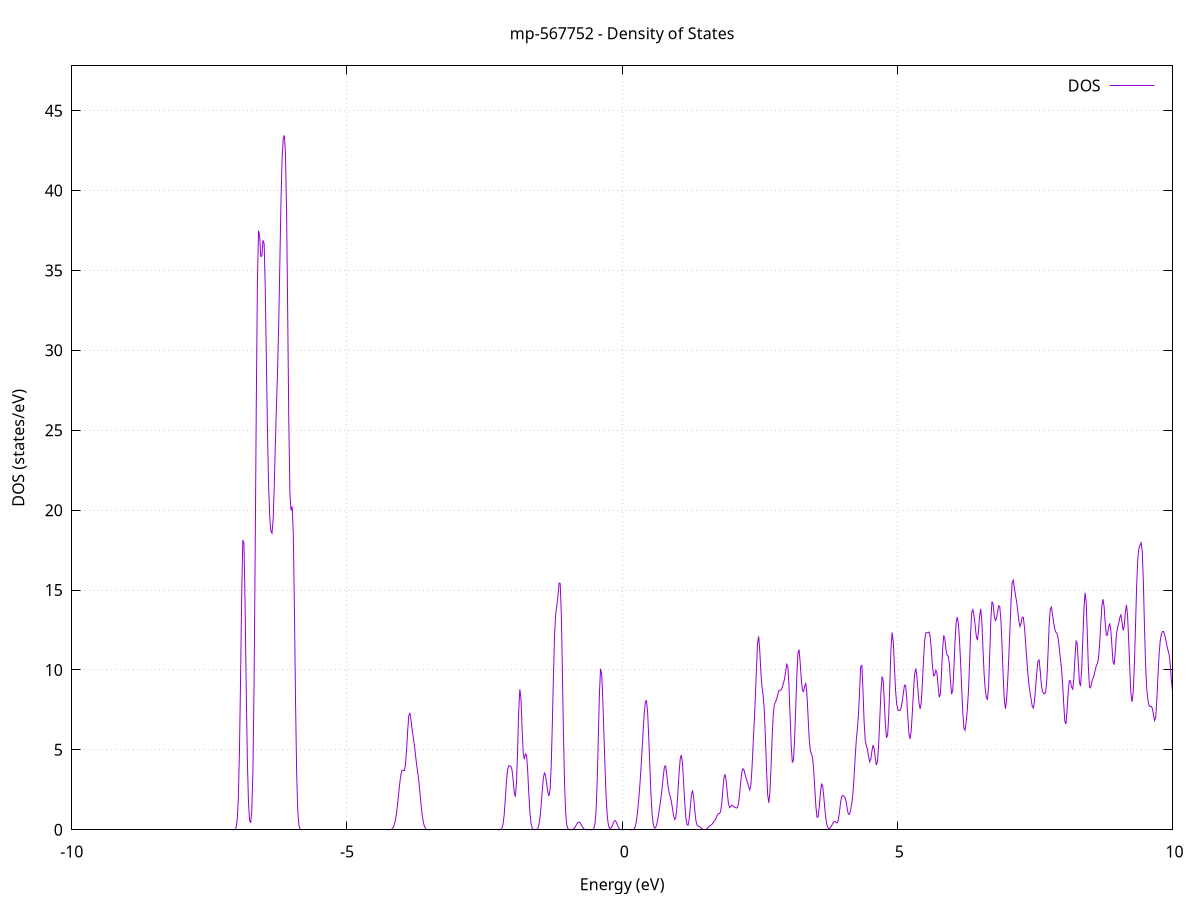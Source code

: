 set title 'mp-567752 - Density of States'
set xlabel 'Energy (eV)'
set ylabel 'DOS (states/eV)'
set grid
set xrange [-10:10]
set yrange [0:47.801]
set xzeroaxis lt -1
set terminal png size 800,600
set output 'mp-567752_dos_gnuplot.png'
plot '-' using 1:2 with lines title 'DOS'
-21.461600 0.000000
-21.441200 0.000000
-21.420800 0.000000
-21.400400 0.000000
-21.380100 0.000000
-21.359700 0.000000
-21.339300 0.000000
-21.318900 0.000000
-21.298500 0.000000
-21.278200 0.000000
-21.257800 0.000000
-21.237400 0.000000
-21.217000 0.000000
-21.196700 0.000000
-21.176300 0.000000
-21.155900 0.000000
-21.135500 0.000000
-21.115200 0.000000
-21.094800 0.000000
-21.074400 0.000000
-21.054000 0.000000
-21.033600 0.000000
-21.013300 0.000000
-20.992900 0.000000
-20.972500 0.000000
-20.952100 0.000000
-20.931800 0.000000
-20.911400 0.000000
-20.891000 0.000000
-20.870600 0.000000
-20.850300 0.000000
-20.829900 0.000000
-20.809500 0.000000
-20.789100 0.000000
-20.768800 0.000000
-20.748400 0.000000
-20.728000 0.000000
-20.707600 0.000000
-20.687200 0.000000
-20.666900 0.000000
-20.646500 0.000000
-20.626100 0.000000
-20.605700 0.000000
-20.585400 0.000000
-20.565000 0.000000
-20.544600 0.000000
-20.524200 0.000000
-20.503900 0.000000
-20.483500 0.000000
-20.463100 0.000000
-20.442700 0.000000
-20.422300 0.000000
-20.402000 0.000000
-20.381600 0.000000
-20.361200 0.000000
-20.340800 0.000000
-20.320500 0.000000
-20.300100 0.000000
-20.279700 0.000000
-20.259300 0.000000
-20.239000 0.000000
-20.218600 0.000000
-20.198200 0.000000
-20.177800 0.000000
-20.157500 0.000000
-20.137100 0.000000
-20.116700 0.000000
-20.096300 0.000000
-20.075900 0.000000
-20.055600 0.000000
-20.035200 0.000000
-20.014800 0.000000
-19.994400 0.000000
-19.974100 0.000000
-19.953700 0.000000
-19.933300 0.000000
-19.912900 0.000000
-19.892600 0.000000
-19.872200 0.000000
-19.851800 0.000000
-19.831400 0.000000
-19.811000 0.000000
-19.790700 0.000000
-19.770300 0.000000
-19.749900 0.000700
-19.729500 0.008100
-19.709200 0.065300
-19.688800 0.381900
-19.668400 1.626900
-19.648000 5.061100
-19.627700 11.565000
-19.607300 19.725400
-19.586900 26.213100
-19.566500 29.902100
-19.546100 33.551600
-19.525800 38.804300
-19.505400 42.367400
-19.485000 40.471400
-19.464600 34.789200
-19.444300 30.136100
-19.423900 27.378100
-19.403500 23.014900
-19.383100 15.599000
-19.362800 7.960400
-19.342400 2.982600
-19.322000 0.813500
-19.301600 0.161000
-19.281300 0.023100
-19.260900 0.002400
-19.240500 0.000200
-19.220100 0.000000
-19.199700 0.000000
-19.179400 0.000000
-19.159000 0.000000
-19.138600 0.000000
-19.118200 0.000000
-19.097900 0.000000
-19.077500 0.000000
-19.057100 0.000000
-19.036700 0.000000
-19.016400 0.000000
-18.996000 0.000000
-18.975600 0.000000
-18.955200 0.000000
-18.934800 0.000000
-18.914500 0.000000
-18.894100 0.000000
-18.873700 0.000000
-18.853300 0.000000
-18.833000 0.000000
-18.812600 0.000000
-18.792200 0.000000
-18.771800 0.000000
-18.751500 0.000000
-18.731100 0.000000
-18.710700 0.000000
-18.690300 0.000000
-18.670000 0.000000
-18.649600 0.000000
-18.629200 0.000000
-18.608800 0.000000
-18.588400 0.000000
-18.568100 0.000000
-18.547700 0.000000
-18.527300 0.000000
-18.506900 0.000000
-18.486600 0.000000
-18.466200 0.000000
-18.445800 0.000000
-18.425400 0.000000
-18.405100 0.000000
-18.384700 0.000000
-18.364300 0.000000
-18.343900 0.000000
-18.323500 0.000000
-18.303200 0.000000
-18.282800 0.000000
-18.262400 0.000000
-18.242000 0.000000
-18.221700 0.000000
-18.201300 0.000000
-18.180900 0.000000
-18.160500 0.000000
-18.140200 0.000000
-18.119800 0.000000
-18.099400 0.000000
-18.079000 0.000000
-18.058600 0.000000
-18.038300 0.000000
-18.017900 0.000000
-17.997500 0.000000
-17.977100 0.000000
-17.956800 0.000000
-17.936400 0.000000
-17.916000 0.000000
-17.895600 0.000000
-17.875300 0.000000
-17.854900 0.000000
-17.834500 0.000000
-17.814100 0.000000
-17.793800 0.000000
-17.773400 0.000000
-17.753000 0.000000
-17.732600 0.000000
-17.712200 0.000000
-17.691900 0.000000
-17.671500 0.000000
-17.651100 0.000000
-17.630700 0.000000
-17.610400 0.000000
-17.590000 0.000000
-17.569600 0.000000
-17.549200 0.000000
-17.528900 0.000000
-17.508500 0.000000
-17.488100 0.000000
-17.467700 0.000000
-17.447300 0.000000
-17.427000 0.000000
-17.406600 0.000000
-17.386200 0.000000
-17.365800 0.000000
-17.345500 0.000000
-17.325100 0.000000
-17.304700 0.000000
-17.284300 0.000000
-17.264000 0.000000
-17.243600 0.000000
-17.223200 0.000000
-17.202800 0.000000
-17.182500 0.000000
-17.162100 0.000000
-17.141700 0.000000
-17.121300 0.000000
-17.100900 0.000000
-17.080600 0.000000
-17.060200 0.000000
-17.039800 0.000000
-17.019400 0.000000
-16.999100 0.000000
-16.978700 0.000000
-16.958300 0.000000
-16.937900 0.000000
-16.917600 0.000000
-16.897200 0.000000
-16.876800 0.000000
-16.856400 0.000000
-16.836000 0.000000
-16.815700 0.000000
-16.795300 0.000000
-16.774900 0.000000
-16.754500 0.000000
-16.734200 0.000000
-16.713800 0.000000
-16.693400 0.000000
-16.673000 0.000000
-16.652700 0.000000
-16.632300 0.000000
-16.611900 0.000000
-16.591500 0.000000
-16.571100 0.000000
-16.550800 0.000000
-16.530400 0.000000
-16.510000 0.000000
-16.489600 0.000000
-16.469300 0.000000
-16.448900 0.000000
-16.428500 0.000000
-16.408100 0.000000
-16.387800 0.000000
-16.367400 0.000000
-16.347000 0.000000
-16.326600 0.000000
-16.306300 0.000000
-16.285900 0.000000
-16.265500 0.000000
-16.245100 0.000000
-16.224700 0.000000
-16.204400 0.000000
-16.184000 0.000000
-16.163600 0.000000
-16.143200 0.000000
-16.122900 0.000000
-16.102500 0.000000
-16.082100 0.000000
-16.061700 0.000000
-16.041400 0.000000
-16.021000 0.000000
-16.000600 0.000000
-15.980200 0.000000
-15.959800 0.000000
-15.939500 0.000000
-15.919100 0.000000
-15.898700 0.000000
-15.878300 0.000000
-15.858000 0.000000
-15.837600 0.000000
-15.817200 0.000000
-15.796800 0.000000
-15.776500 0.000000
-15.756100 0.000000
-15.735700 0.000000
-15.715300 0.000000
-15.694900 0.000000
-15.674600 0.000000
-15.654200 0.000000
-15.633800 0.000000
-15.613400 0.000000
-15.593100 0.000000
-15.572700 0.000000
-15.552300 0.000000
-15.531900 0.000000
-15.511600 0.000000
-15.491200 0.000000
-15.470800 0.000000
-15.450400 0.000000
-15.430100 0.000000
-15.409700 0.000000
-15.389300 0.000000
-15.368900 0.000000
-15.348500 0.000000
-15.328200 0.000000
-15.307800 0.000000
-15.287400 0.000000
-15.267000 0.000000
-15.246700 0.000000
-15.226300 0.000000
-15.205900 0.000000
-15.185500 0.000000
-15.165200 0.000000
-15.144800 0.000000
-15.124400 0.000000
-15.104000 0.000000
-15.083600 0.000000
-15.063300 0.000000
-15.042900 0.000000
-15.022500 0.000000
-15.002100 0.000000
-14.981800 0.000000
-14.961400 0.000000
-14.941000 0.000000
-14.920600 0.000000
-14.900300 0.000000
-14.879900 0.000000
-14.859500 0.000000
-14.839100 0.000000
-14.818800 0.000000
-14.798400 0.000000
-14.778000 0.000000
-14.757600 0.000000
-14.737200 0.000000
-14.716900 0.000000
-14.696500 0.000000
-14.676100 0.000000
-14.655700 0.000000
-14.635400 0.000000
-14.615000 0.000000
-14.594600 0.000000
-14.574200 0.000000
-14.553900 0.000000
-14.533500 0.000000
-14.513100 0.000000
-14.492700 0.000000
-14.472300 0.000000
-14.452000 0.000000
-14.431600 0.000000
-14.411200 0.000000
-14.390800 0.000000
-14.370500 0.000000
-14.350100 0.000000
-14.329700 0.000000
-14.309300 0.000000
-14.289000 0.000000
-14.268600 0.000000
-14.248200 0.000000
-14.227800 0.000000
-14.207400 0.000000
-14.187100 0.000000
-14.166700 0.000000
-14.146300 0.000000
-14.125900 0.000000
-14.105600 0.000000
-14.085200 0.000000
-14.064800 0.000000
-14.044400 0.000000
-14.024100 0.000000
-14.003700 0.000000
-13.983300 0.000000
-13.962900 0.000000
-13.942600 0.000000
-13.922200 0.000000
-13.901800 0.000000
-13.881400 0.000000
-13.861000 0.000000
-13.840700 0.000000
-13.820300 0.000000
-13.799900 0.000000
-13.779500 0.000000
-13.759200 0.000000
-13.738800 0.000000
-13.718400 0.000000
-13.698000 0.000000
-13.677700 0.000000
-13.657300 0.000000
-13.636900 0.000000
-13.616500 0.000000
-13.596100 0.000000
-13.575800 0.000000
-13.555400 0.000000
-13.535000 0.000000
-13.514600 0.000000
-13.494300 0.000000
-13.473900 0.000000
-13.453500 0.000000
-13.433100 0.000000
-13.412800 0.000000
-13.392400 0.000000
-13.372000 0.000000
-13.351600 0.000000
-13.331300 0.000000
-13.310900 0.000000
-13.290500 0.000000
-13.270100 0.000000
-13.249700 0.000000
-13.229400 0.000000
-13.209000 0.000000
-13.188600 0.000000
-13.168200 0.000000
-13.147900 0.000000
-13.127500 0.000000
-13.107100 0.000000
-13.086700 0.000000
-13.066400 0.000000
-13.046000 0.000000
-13.025600 0.000000
-13.005200 0.000000
-12.984800 0.000000
-12.964500 0.000000
-12.944100 0.000000
-12.923700 0.000000
-12.903300 0.000000
-12.883000 0.000000
-12.862600 0.000000
-12.842200 0.000000
-12.821800 0.000000
-12.801500 0.000000
-12.781100 0.000000
-12.760700 0.000000
-12.740300 0.000000
-12.719900 0.000000
-12.699600 0.000000
-12.679200 0.000000
-12.658800 0.000000
-12.638400 0.000000
-12.618100 0.000000
-12.597700 0.000000
-12.577300 0.000000
-12.556900 0.000000
-12.536600 0.000000
-12.516200 0.000000
-12.495800 0.000000
-12.475400 0.000000
-12.455100 0.000000
-12.434700 0.000000
-12.414300 0.000000
-12.393900 0.000000
-12.373500 0.000000
-12.353200 0.000000
-12.332800 0.000000
-12.312400 0.000000
-12.292000 0.000000
-12.271700 0.000000
-12.251300 0.000000
-12.230900 0.000000
-12.210500 0.000000
-12.190200 0.000000
-12.169800 0.000000
-12.149400 0.000000
-12.129000 0.000000
-12.108600 0.000000
-12.088300 0.000000
-12.067900 0.000000
-12.047500 0.000000
-12.027100 0.000000
-12.006800 0.000000
-11.986400 0.000000
-11.966000 0.000000
-11.945600 0.000000
-11.925300 0.000000
-11.904900 0.000000
-11.884500 0.000000
-11.864100 0.000000
-11.843800 0.000000
-11.823400 0.000000
-11.803000 0.000000
-11.782600 0.000000
-11.762200 0.000000
-11.741900 0.000000
-11.721500 0.000000
-11.701100 0.000000
-11.680700 0.000000
-11.660400 0.000000
-11.640000 0.000000
-11.619600 0.000000
-11.599200 0.000000
-11.578900 0.000000
-11.558500 0.000000
-11.538100 0.000000
-11.517700 0.000000
-11.497300 0.000000
-11.477000 0.000000
-11.456600 0.000000
-11.436200 0.000000
-11.415800 0.000000
-11.395500 0.000000
-11.375100 0.000000
-11.354700 0.000000
-11.334300 0.000000
-11.314000 0.000000
-11.293600 0.000000
-11.273200 0.000000
-11.252800 0.000000
-11.232400 0.000100
-11.212100 0.000700
-11.191700 0.006000
-11.171300 0.039300
-11.150900 0.195000
-11.130600 0.738600
-11.110200 2.176300
-11.089800 5.106300
-11.069400 9.796800
-11.049100 15.768300
-11.028700 21.794000
-11.008300 26.510100
-10.987900 29.241600
-10.967600 30.411300
-10.947200 31.590900
-10.926800 35.027300
-10.906400 41.810000
-10.886000 49.963100
-10.865700 55.795300
-10.845300 58.656700
-10.824900 63.456300
-10.804500 75.703700
-10.784200 92.866000
-10.763800 103.243200
-10.743400 96.938600
-10.723000 77.490100
-10.702700 59.987400
-10.682300 57.368800
-10.661900 69.456800
-10.641500 85.247100
-10.621100 94.745800
-10.600800 96.776800
-10.580400 95.114100
-10.560000 91.530400
-10.539600 86.923400
-10.519300 85.453900
-10.498900 91.494900
-10.478500 104.792800
-10.458100 122.552800
-10.437800 141.172800
-10.417400 153.175300
-10.397000 150.605500
-10.376600 133.667000
-10.356300 109.209900
-10.335900 82.291100
-10.315500 55.214200
-10.295100 31.411000
-10.274700 14.589900
-10.254400 5.411800
-10.234000 1.582900
-10.213600 0.361700
-10.193200 0.064000
-10.172900 0.008700
-10.152500 0.000900
-10.132100 0.000100
-10.111700 0.000000
-10.091400 0.000000
-10.071000 0.000000
-10.050600 0.000000
-10.030200 0.000000
-10.009800 0.000000
-9.989500 0.000000
-9.969100 0.000000
-9.948700 0.000000
-9.928300 0.000000
-9.908000 0.000000
-9.887600 0.000000
-9.867200 0.000000
-9.846800 0.000000
-9.826500 0.000000
-9.806100 0.000000
-9.785700 0.000000
-9.765300 0.000000
-9.744900 0.000000
-9.724600 0.000000
-9.704200 0.000000
-9.683800 0.000000
-9.663400 0.000000
-9.643100 0.000000
-9.622700 0.000000
-9.602300 0.000000
-9.581900 0.000000
-9.561600 0.000000
-9.541200 0.000000
-9.520800 0.000000
-9.500400 0.000000
-9.480100 0.000000
-9.459700 0.000000
-9.439300 0.000000
-9.418900 0.000000
-9.398500 0.000000
-9.378200 0.000000
-9.357800 0.000000
-9.337400 0.000000
-9.317000 0.000000
-9.296700 0.000000
-9.276300 0.000000
-9.255900 0.000000
-9.235500 0.000000
-9.215200 0.000000
-9.194800 0.000000
-9.174400 0.000000
-9.154000 0.000000
-9.133600 0.000000
-9.113300 0.000000
-9.092900 0.000000
-9.072500 0.000000
-9.052100 0.000000
-9.031800 0.000000
-9.011400 0.000000
-8.991000 0.000000
-8.970600 0.000000
-8.950300 0.000000
-8.929900 0.000000
-8.909500 0.000000
-8.889100 0.000000
-8.868800 0.000000
-8.848400 0.000000
-8.828000 0.000000
-8.807600 0.000000
-8.787200 0.000000
-8.766900 0.000000
-8.746500 0.000000
-8.726100 0.000000
-8.705700 0.000000
-8.685400 0.000000
-8.665000 0.000000
-8.644600 0.000000
-8.624200 0.000000
-8.603900 0.000000
-8.583500 0.000000
-8.563100 0.000000
-8.542700 0.000000
-8.522300 0.000000
-8.502000 0.000000
-8.481600 0.000000
-8.461200 0.000000
-8.440800 0.000000
-8.420500 0.000000
-8.400100 0.000000
-8.379700 0.000000
-8.359300 0.000000
-8.339000 0.000000
-8.318600 0.000000
-8.298200 0.000000
-8.277800 0.000000
-8.257400 0.000000
-8.237100 0.000000
-8.216700 0.000000
-8.196300 0.000000
-8.175900 0.000000
-8.155600 0.000000
-8.135200 0.000000
-8.114800 0.000000
-8.094400 0.000000
-8.074100 0.000000
-8.053700 0.000000
-8.033300 0.000000
-8.012900 0.000000
-7.992600 0.000000
-7.972200 0.000000
-7.951800 0.000000
-7.931400 0.000000
-7.911000 0.000000
-7.890700 0.000000
-7.870300 0.000000
-7.849900 0.000000
-7.829500 0.000000
-7.809200 0.000000
-7.788800 0.000000
-7.768400 0.000000
-7.748000 0.000000
-7.727700 0.000000
-7.707300 0.000000
-7.686900 0.000000
-7.666500 0.000000
-7.646100 0.000000
-7.625800 0.000000
-7.605400 0.000000
-7.585000 0.000000
-7.564600 0.000000
-7.544300 0.000000
-7.523900 0.000000
-7.503500 0.000000
-7.483100 0.000000
-7.462800 0.000000
-7.442400 0.000000
-7.422000 0.000000
-7.401600 0.000000
-7.381300 0.000000
-7.360900 0.000000
-7.340500 0.000000
-7.320100 0.000000
-7.299700 0.000000
-7.279400 0.000000
-7.259000 0.000000
-7.238600 0.000000
-7.218200 0.000000
-7.197900 0.000000
-7.177500 0.000000
-7.157100 0.000000
-7.136700 0.000000
-7.116400 0.000000
-7.096000 0.000000
-7.075600 0.000300
-7.055200 0.003500
-7.034800 0.026200
-7.014500 0.146900
-6.994100 0.620300
-6.973700 1.991700
-6.953300 4.932800
-6.933000 9.567400
-6.912600 14.724300
-6.892200 18.133500
-6.871800 17.920400
-6.851500 14.186500
-6.831100 8.956400
-6.810700 4.482600
-6.790300 1.772200
-6.769900 0.598900
-6.749600 0.429100
-6.729200 1.221400
-6.708800 3.697700
-6.688400 8.932800
-6.668100 17.163100
-6.647700 26.639000
-6.627300 34.170700
-6.606900 37.498500
-6.586600 37.166100
-6.566200 35.885100
-6.545800 35.902700
-6.525400 36.891500
-6.505100 36.686000
-6.484700 33.932600
-6.464300 29.395200
-6.443900 24.844700
-6.423500 21.493100
-6.403200 19.566400
-6.382800 18.689700
-6.362400 18.552700
-6.342000 19.381300
-6.321700 21.423100
-6.301300 24.110000
-6.280900 26.558700
-6.260500 28.815400
-6.240200 31.687100
-6.219800 35.432200
-6.199400 39.245800
-6.179000 41.971500
-6.158600 43.235100
-6.138300 43.455200
-6.117900 42.352400
-6.097500 38.701000
-6.077100 32.371800
-6.056800 25.527600
-6.036400 21.072800
-6.016000 19.991400
-5.995600 20.219100
-5.975300 18.532000
-5.954900 13.836100
-5.934500 8.019500
-5.914100 3.532900
-5.893700 1.170200
-5.873400 0.289400
-5.853000 0.053200
-5.832600 0.007200
-5.812200 0.000700
-5.791900 0.000100
-5.771500 0.000000
-5.751100 0.000000
-5.730700 0.000000
-5.710400 0.000000
-5.690000 0.000000
-5.669600 0.000000
-5.649200 0.000000
-5.628900 0.000000
-5.608500 0.000000
-5.588100 0.000000
-5.567700 0.000000
-5.547300 0.000000
-5.527000 0.000000
-5.506600 0.000000
-5.486200 0.000000
-5.465800 0.000000
-5.445500 0.000000
-5.425100 0.000000
-5.404700 0.000000
-5.384300 0.000000
-5.364000 0.000000
-5.343600 0.000000
-5.323200 0.000000
-5.302800 0.000000
-5.282400 0.000000
-5.262100 0.000000
-5.241700 0.000000
-5.221300 0.000000
-5.200900 0.000000
-5.180600 0.000000
-5.160200 0.000000
-5.139800 0.000000
-5.119400 0.000000
-5.099100 0.000000
-5.078700 0.000000
-5.058300 0.000000
-5.037900 0.000000
-5.017600 0.000000
-4.997200 0.000000
-4.976800 0.000000
-4.956400 0.000000
-4.936000 0.000000
-4.915700 0.000000
-4.895300 0.000000
-4.874900 0.000000
-4.854500 0.000000
-4.834200 0.000000
-4.813800 0.000000
-4.793400 0.000000
-4.773000 0.000000
-4.752700 0.000000
-4.732300 0.000000
-4.711900 0.000000
-4.691500 0.000000
-4.671100 0.000000
-4.650800 0.000000
-4.630400 0.000000
-4.610000 0.000000
-4.589600 0.000000
-4.569300 0.000000
-4.548900 0.000000
-4.528500 0.000000
-4.508100 0.000000
-4.487800 0.000000
-4.467400 0.000000
-4.447000 0.000000
-4.426600 0.000000
-4.406200 0.000000
-4.385900 0.000000
-4.365500 0.000000
-4.345100 0.000000
-4.324700 0.000000
-4.304400 0.000000
-4.284000 0.000000
-4.263600 0.000100
-4.243200 0.000700
-4.222900 0.004000
-4.202500 0.017400
-4.182100 0.057000
-4.161700 0.145600
-4.141400 0.308500
-4.121000 0.581300
-4.100600 1.010200
-4.080200 1.603200
-4.059800 2.288900
-4.039500 2.953800
-4.019100 3.472800
-3.998700 3.721600
-3.978300 3.710300
-3.958000 3.702600
-3.937600 4.068600
-3.917200 4.980000
-3.896800 6.199500
-3.876500 7.140100
-3.856100 7.313200
-3.835700 6.828400
-3.815300 6.229900
-3.794900 5.787900
-3.774600 5.304400
-3.754200 4.655800
-3.733800 4.045800
-3.713400 3.572500
-3.693100 3.022400
-3.672700 2.277800
-3.652300 1.509600
-3.631900 0.893700
-3.611600 0.462700
-3.591200 0.196800
-3.570800 0.064800
-3.550400 0.015900
-3.530100 0.002900
-3.509700 0.000400
-3.489300 0.000000
-3.468900 0.000000
-3.448500 0.000000
-3.428200 0.000000
-3.407800 0.000000
-3.387400 0.000000
-3.367000 0.000000
-3.346700 0.000000
-3.326300 0.000000
-3.305900 0.000000
-3.285500 0.000000
-3.265200 0.000000
-3.244800 0.000000
-3.224400 0.000000
-3.204000 0.000000
-3.183600 0.000000
-3.163300 0.000000
-3.142900 0.000000
-3.122500 0.000000
-3.102100 0.000000
-3.081800 0.000000
-3.061400 0.000000
-3.041000 0.000000
-3.020600 0.000000
-3.000300 0.000000
-2.979900 0.000000
-2.959500 0.000000
-2.939100 0.000000
-2.918700 0.000000
-2.898400 0.000000
-2.878000 0.000000
-2.857600 0.000000
-2.837200 0.000000
-2.816900 0.000000
-2.796500 0.000000
-2.776100 0.000000
-2.755700 0.000000
-2.735400 0.000000
-2.715000 0.000000
-2.694600 0.000000
-2.674200 0.000000
-2.653900 0.000000
-2.633500 0.000000
-2.613100 0.000000
-2.592700 0.000000
-2.572300 0.000000
-2.552000 0.000000
-2.531600 0.000000
-2.511200 0.000000
-2.490800 0.000000
-2.470500 0.000000
-2.450100 0.000000
-2.429700 0.000000
-2.409300 0.000000
-2.389000 0.000000
-2.368600 0.000000
-2.348200 0.000000
-2.327800 0.000000
-2.307400 0.000000
-2.287100 0.000000
-2.266700 0.000000
-2.246300 0.000400
-2.225900 0.003200
-2.205600 0.020200
-2.185200 0.095700
-2.164800 0.338400
-2.144400 0.904500
-2.124100 1.850500
-2.103700 2.942000
-2.083300 3.731700
-2.062900 4.000900
-2.042600 3.995000
-2.022200 3.972100
-2.001800 3.762400
-1.981400 3.137600
-1.961000 2.353700
-1.940700 2.068500
-1.920300 2.899700
-1.899900 4.947900
-1.879500 7.398200
-1.859200 8.794900
-1.838800 8.249800
-1.818400 6.401300
-1.798000 4.814600
-1.777700 4.419900
-1.757300 4.744000
-1.736900 4.671000
-1.716500 3.706400
-1.696100 2.289600
-1.675800 1.093600
-1.655400 0.402200
-1.635000 0.113000
-1.614600 0.024100
-1.594300 0.004300
-1.573900 0.004100
-1.553500 0.021200
-1.533100 0.092000
-1.512800 0.301900
-1.492400 0.762600
-1.472000 1.520200
-1.451600 2.449400
-1.431200 3.245500
-1.410900 3.581700
-1.390500 3.371600
-1.370100 2.851100
-1.349700 2.344700
-1.329400 2.117900
-1.309000 2.532700
-1.288600 4.021800
-1.268200 6.637000
-1.247900 9.716600
-1.227500 12.211700
-1.207100 13.519600
-1.186700 14.037800
-1.166400 14.637400
-1.146000 15.437300
-1.125600 15.406700
-1.105200 13.454200
-1.084800 9.750000
-1.064500 5.686400
-1.044100 2.617400
-1.023700 0.936200
-1.003300 0.256500
-0.983000 0.053100
-0.962600 0.008300
-0.942200 0.001500
-0.921800 0.003400
-0.901500 0.015000
-0.881100 0.051100
-0.860700 0.130000
-0.840300 0.252800
-0.819900 0.385100
-0.799600 0.473600
-0.779200 0.481400
-0.758800 0.406800
-0.738400 0.281000
-0.718100 0.154100
-0.697700 0.065100
-0.677300 0.020700
-0.656900 0.004900
-0.636600 0.000800
-0.616200 0.000100
-0.595800 0.000000
-0.575400 0.000200
-0.555100 0.001700
-0.534700 0.013500
-0.514300 0.080900
-0.493900 0.360400
-0.473500 1.201900
-0.453200 3.023200
-0.432800 5.792900
-0.412400 8.583900
-0.392000 10.077800
-0.371700 9.734500
-0.351300 8.095400
-0.330900 5.956300
-0.310500 3.816100
-0.290200 2.030500
-0.269800 0.856200
-0.249400 0.280700
-0.229000 0.087900
-0.208600 0.083600
-0.188300 0.185300
-0.167900 0.356200
-0.147500 0.522000
-0.127100 0.578700
-0.106800 0.483100
-0.086400 0.301900
-0.066000 0.140300
-0.045600 0.048200
-0.025300 0.012200
-0.004900 0.002200
0.015500 0.000300
0.035900 0.000000
0.056300 0.000000
0.076600 0.000000
0.097000 0.000000
0.117400 0.000000
0.137800 0.000000
0.158100 0.000300
0.178500 0.002200
0.198900 0.014100
0.219300 0.064600
0.239600 0.219800
0.260000 0.565200
0.280400 1.135200
0.300800 1.879600
0.321100 2.752300
0.341500 3.784600
0.361900 4.989100
0.382300 6.240600
0.402700 7.326300
0.423000 8.027100
0.443400 8.079600
0.463800 7.277000
0.484200 5.726000
0.504500 3.847300
0.524900 2.138300
0.545300 0.946000
0.565700 0.326200
0.586000 0.109400
0.606400 0.122200
0.626800 0.304800
0.647200 0.648300
0.667600 1.096600
0.687900 1.572600
0.708300 2.081200
0.728700 2.694700
0.749100 3.400500
0.769400 3.956600
0.789800 3.999700
0.810200 3.475000
0.830600 2.798900
0.850900 2.359200
0.871300 2.109700
0.891700 1.815800
0.912100 1.392900
0.932400 0.936100
0.952800 0.643600
0.973200 0.738700
0.993600 1.349900
1.014000 2.393400
1.034300 3.555200
1.054700 4.426200
1.075100 4.675800
1.095500 4.164900
1.115800 3.049500
1.136200 1.776900
1.156600 0.807800
1.177000 0.324100
1.197300 0.285500
1.217700 0.658600
1.238100 1.394900
1.258500 2.177400
1.278900 2.466000
1.299200 2.027800
1.319600 1.224400
1.340000 0.581300
1.360400 0.291300
1.380700 0.227300
1.401100 0.208800
1.421500 0.156800
1.441900 0.087000
1.462200 0.035300
1.482600 0.012300
1.503000 0.012000
1.523400 0.034600
1.543800 0.086200
1.564100 0.159400
1.584500 0.225100
1.604900 0.268100
1.625300 0.318500
1.645600 0.405300
1.666000 0.506000
1.686400 0.603000
1.706800 0.735600
1.727100 0.903900
1.747500 1.007400
1.767900 1.015200
1.788300 1.126300
1.808600 1.612800
1.829000 2.458200
1.849400 3.238000
1.869800 3.477400
1.890200 3.073800
1.910500 2.320300
1.930900 1.660800
1.951300 1.393300
1.971700 1.451900
1.992000 1.541700
2.012400 1.509300
2.032800 1.432700
2.053200 1.392300
2.073500 1.364500
2.093900 1.379300
2.114300 1.627800
2.134700 2.241100
2.155100 3.019800
2.175400 3.604000
2.195800 3.825700
2.216200 3.719700
2.236600 3.429800
2.256900 3.166000
2.277300 2.974300
2.297700 2.714500
2.318100 2.492600
2.338400 2.770800
2.358800 3.808100
2.379200 5.274400
2.399600 6.727800
2.419900 8.252500
2.440300 10.082400
2.460700 11.697300
2.481100 12.101000
2.501500 11.146400
2.521800 9.804400
2.542200 8.928700
2.562600 8.373700
2.583000 7.440800
2.603300 5.776200
2.623700 3.761000
2.644100 2.195600
2.664500 1.686000
2.684800 2.350400
2.705200 3.906200
2.725600 5.764000
2.746000 7.201400
2.766400 7.852000
2.786700 8.005100
2.807100 8.168400
2.827500 8.469700
2.847900 8.695400
2.868200 8.733700
2.888600 8.747500
2.909000 8.903500
2.929400 9.145800
2.949700 9.434000
2.970100 9.886800
2.990500 10.349800
3.010900 10.208400
3.031300 9.026100
3.051600 7.108500
3.072000 5.253100
3.092400 4.206000
3.112800 4.348900
3.133100 5.596200
3.153500 7.547600
3.173900 9.633900
3.194300 11.074100
3.214600 11.274600
3.235000 10.452500
3.255400 9.390500
3.275800 8.713100
3.296100 8.644300
3.316500 8.994600
3.336900 9.149900
3.357300 8.506000
3.377700 7.130500
3.398000 5.745800
3.418400 4.973400
3.438800 4.754800
3.459200 4.519100
3.479500 3.791800
3.499900 2.617100
3.520300 1.460100
3.540700 0.786500
3.561000 0.796700
3.581400 1.416900
3.601800 2.288900
3.622200 2.855700
3.642600 2.753900
3.662900 2.102600
3.683300 1.296000
3.703700 0.645900
3.724100 0.258000
3.744400 0.092400
3.764800 0.067600
3.785200 0.129500
3.805600 0.250200
3.825900 0.394900
3.846300 0.507600
3.866700 0.530500
3.887100 0.464200
3.907500 0.425800
3.927800 0.605300
3.948200 1.088300
3.968600 1.690400
3.989000 2.078500
4.009300 2.150600
4.029700 2.100200
4.050100 2.012300
4.070500 1.740800
4.090800 1.295700
4.111200 0.969400
4.131600 0.975500
4.152000 1.242400
4.172300 1.643500
4.192700 2.252500
4.213100 3.237000
4.233500 4.492600
4.253900 5.577100
4.274200 6.309200
4.294600 7.217500
4.315000 8.759300
4.335400 10.226200
4.355700 10.287900
4.376100 8.719400
4.396500 6.761700
4.416900 5.605000
4.437200 5.250400
4.457600 5.017700
4.478000 4.585100
4.498400 4.255800
4.518800 4.414600
4.539100 4.950900
4.559500 5.301500
4.579900 5.061400
4.600300 4.442600
4.620600 4.044100
4.641000 4.314000
4.661400 5.350300
4.681800 6.956300
4.702100 8.618500
4.722500 9.592800
4.742900 9.347200
4.763300 8.060300
4.783600 6.578600
4.804000 5.752100
4.824400 5.947700
4.844800 7.202300
4.865200 9.286300
4.885500 11.376700
4.905900 12.346700
4.926300 11.769100
4.946700 10.252600
4.967000 8.767800
4.987400 7.888300
5.007800 7.555400
5.028200 7.453800
5.048500 7.470300
5.068900 7.647500
5.089300 8.013400
5.109700 8.558100
5.130100 9.051900
5.150400 9.030200
5.170800 8.248800
5.191200 7.017100
5.211600 5.988900
5.231900 5.683500
5.252300 6.197300
5.272700 7.305200
5.293100 8.640600
5.313400 9.719600
5.333800 10.089700
5.354200 9.657000
5.374600 8.759100
5.395000 7.906300
5.415300 7.560500
5.435700 8.005700
5.456100 9.188300
5.476500 10.672200
5.496800 11.840000
5.517200 12.323400
5.537600 12.333400
5.558000 12.337200
5.578300 12.371900
5.598700 12.042300
5.619100 11.194200
5.639500 10.204500
5.659800 9.628300
5.680200 9.691100
5.700600 9.983800
5.721000 9.797900
5.741400 8.993300
5.761700 8.285300
5.782100 8.502200
5.802500 9.758100
5.822900 11.314500
5.843200 12.162500
5.863600 11.942400
5.884000 11.274000
5.904400 10.935000
5.924700 10.865300
5.945100 10.391600
5.965500 9.347200
5.985900 8.489900
6.006300 8.701900
6.026600 10.029400
6.047000 11.696900
6.067400 12.905600
6.087800 13.315300
6.108100 12.940500
6.128500 11.955500
6.148900 10.557300
6.169300 8.920400
6.189600 7.354000
6.210000 6.353700
6.230400 6.220800
6.250800 6.725500
6.271100 7.482900
6.291500 8.593000
6.311900 10.365300
6.332300 12.370700
6.352700 13.609200
6.373000 13.778000
6.393400 13.396900
6.413800 12.801300
6.434200 12.125400
6.454500 11.864900
6.474900 12.420000
6.495300 13.397200
6.515700 13.819700
6.536000 13.009800
6.556400 11.322500
6.576800 9.763600
6.597200 8.826200
6.617600 8.281000
6.637900 8.133900
6.658300 8.957800
6.678700 10.930000
6.699100 13.124400
6.719400 14.284800
6.739800 14.128200
6.760200 13.455200
6.780600 13.087800
6.800900 13.205300
6.821300 13.618800
6.841700 14.020300
6.862100 13.955300
6.882500 13.089400
6.902800 11.508000
6.923200 9.652200
6.943600 8.148900
6.964000 7.574200
6.984300 8.073400
7.004700 9.272500
7.025100 10.761500
7.045500 12.472600
7.065800 14.252000
7.086200 15.454700
7.106600 15.616700
7.127000 15.138900
7.147300 14.669400
7.167700 14.273000
7.188100 13.704200
7.208500 13.052700
7.228900 12.725600
7.249200 12.923500
7.269600 13.305800
7.290000 13.288900
7.310400 12.667100
7.330700 11.717300
7.351100 10.729400
7.371500 9.806800
7.391900 9.068200
7.412200 8.568900
7.432600 8.132900
7.453000 7.709900
7.473400 7.618500
7.493800 8.094700
7.514100 8.957100
7.534500 9.870300
7.554900 10.540800
7.575300 10.626400
7.595600 9.997300
7.616000 9.132600
7.636400 8.650400
7.656800 8.546400
7.677100 8.501300
7.697500 8.642300
7.717900 9.448600
7.738300 11.030800
7.758600 12.774900
7.779000 13.830200
7.799400 13.930800
7.819800 13.487100
7.840200 12.960500
7.860500 12.558600
7.880900 12.367600
7.901300 12.284500
7.921700 11.995700
7.942000 11.393500
7.962400 10.721500
7.982800 10.076300
8.003200 9.170100
8.023500 7.883200
8.043900 6.774000
8.064300 6.620800
8.084700 7.497200
8.105100 8.660500
8.125400 9.331600
8.145800 9.303700
8.166200 8.921400
8.186600 8.798200
8.206900 9.441300
8.227300 10.743100
8.247700 11.799700
8.268100 11.671900
8.288400 10.453300
8.308800 9.224200
8.329200 8.999000
8.349600 10.025200
8.370000 11.875500
8.390300 13.783900
8.410700 14.829700
8.431100 14.280600
8.451500 12.310000
8.471800 10.130300
8.492200 8.941700
8.512600 8.885700
8.533000 9.242700
8.553300 9.469600
8.573700 9.656100
8.594100 9.971800
8.614500 10.252100
8.634800 10.398300
8.655200 10.737300
8.675600 11.609200
8.696000 12.861100
8.716400 13.974600
8.736700 14.428200
8.757100 13.972300
8.777500 12.941500
8.797900 12.170300
8.818200 12.192300
8.838600 12.678600
8.859000 12.916200
8.879400 12.498400
8.899700 11.493900
8.920100 10.490100
8.940500 10.333000
8.960900 11.191300
8.981300 12.209000
9.001600 12.670700
9.022000 12.888000
9.042400 13.283900
9.062800 13.450000
9.083100 12.982200
9.103500 12.475200
9.123900 12.765300
9.144300 13.650700
9.164600 14.069700
9.185000 13.333000
9.205400 11.697400
9.225800 9.873600
9.246100 8.488300
9.266500 8.001300
9.286900 8.647800
9.307300 10.340500
9.327700 12.726000
9.348000 15.178500
9.368400 16.901700
9.388800 17.591900
9.409200 17.803700
9.429500 17.962800
9.449900 17.449800
9.470300 15.543100
9.490700 12.749600
9.511000 10.320800
9.531400 8.869900
9.551800 8.144800
9.572200 7.795700
9.592600 7.706900
9.612900 7.729700
9.633300 7.608100
9.653700 7.224600
9.674100 6.839500
9.694400 7.021700
9.714800 8.071300
9.735200 9.591400
9.755600 10.927700
9.775900 11.780000
9.796300 12.219600
9.816700 12.404900
9.837100 12.403500
9.857500 12.215300
9.877800 11.883000
9.898200 11.518800
9.918600 11.233900
9.939000 10.946100
9.959300 10.332300
9.979700 9.343700
10.000100 8.656300
10.020500 9.071700
10.040800 10.464900
10.061200 11.742800
10.081600 11.931700
10.102000 11.051100
10.122300 9.814400
10.142700 8.787300
10.163100 8.110600
10.183500 7.696900
10.203900 7.341700
10.224200 6.964400
10.244600 6.951300
10.265000 7.917400
10.285400 9.911400
10.305700 12.040700
10.326100 13.162900
10.346500 12.893500
10.366900 11.794200
10.387200 10.881000
10.407600 10.974000
10.428000 11.981400
10.448400 12.795700
10.468800 12.386600
10.489100 10.943900
10.509500 9.581500
10.529900 9.136100
10.550300 9.571900
10.570600 10.291500
10.591000 10.756200
10.611400 10.928700
10.631800 11.157000
10.652100 11.561500
10.672500 11.805100
10.692900 11.658400
10.713300 11.326500
10.733600 10.965700
10.754000 10.401800
10.774400 9.559600
10.794800 8.820400
10.815200 8.714000
10.835500 9.268000
10.855900 9.995100
10.876300 10.594000
10.896700 11.144500
10.917000 11.659500
10.937400 12.014200
10.957800 12.239400
10.978200 12.485100
10.998500 12.752400
11.018900 12.966800
11.039300 13.192100
11.059700 13.405700
11.080100 13.312900
11.100400 12.832600
11.120800 12.416900
11.141200 12.495900
11.161600 12.941400
11.181900 13.344700
11.202300 13.472700
11.222700 13.103400
11.243100 11.901700
11.263400 10.105800
11.283800 8.788700
11.304200 8.751900
11.324600 9.591000
11.345000 10.251900
11.365300 10.242200
11.385700 9.962500
11.406100 9.913800
11.426500 10.194100
11.446800 10.891600
11.467200 12.083600
11.487600 13.261200
11.508000 13.655400
11.528300 13.204900
11.548700 12.521200
11.569100 12.032400
11.589500 11.543400
11.609800 10.584000
11.630200 9.228300
11.650600 8.253900
11.671000 8.102900
11.691400 8.289100
11.711700 8.235100
11.732100 8.016000
11.752500 8.003700
11.772900 8.403900
11.793200 9.322800
11.813600 10.658100
11.834000 11.803000
11.854400 12.112000
11.874700 11.677200
11.895100 11.060300
11.915500 10.486100
11.935900 9.861200
11.956300 9.240500
11.976600 8.862400
11.997000 8.975600
12.017400 9.595400
12.037800 10.256200
12.058100 10.354200
12.078500 9.869000
12.098900 9.437900
12.119300 9.568400
12.139600 9.937800
12.160000 9.789600
12.180400 8.977500
12.200800 8.075800
12.221200 7.492300
12.241500 7.164100
12.261900 7.076000
12.282300 7.414100
12.302700 8.257300
12.323000 9.510500
12.343400 10.820200
12.363800 11.436800
12.384200 10.936200
12.404500 10.121600
12.424900 10.329600
12.445300 11.882800
12.465700 13.864700
12.486000 15.171300
12.506400 15.221300
12.526800 13.990100
12.547200 11.989100
12.567600 9.985100
12.587900 8.343400
12.608300 6.890300
12.628700 5.480800
12.649100 4.339900
12.669400 3.829500
12.689800 4.163700
12.710200 5.366900
12.730600 7.297700
12.750900 9.570700
12.771300 11.441600
12.791700 12.019200
12.812100 11.035400
12.832500 9.340000
12.852800 8.132100
12.873200 7.865800
12.893600 8.413000
12.914000 9.790700
12.934300 11.951500
12.954700 14.194200
12.975100 15.404400
12.995500 14.879000
13.015800 12.945500
13.036200 10.898200
13.056600 9.956400
13.077000 10.053800
13.097300 10.112200
13.117700 9.522200
13.138100 8.681700
13.158500 8.226700
13.178900 8.465500
13.199200 9.426600
13.219600 10.858900
13.240000 12.150900
13.260400 12.574300
13.280700 11.817100
13.301100 10.347600
13.321500 9.112200
13.341900 8.699600
13.362200 8.944800
13.382600 9.494600
13.403000 10.370400
13.423400 11.496200
13.443800 12.052100
13.464100 11.138000
13.484500 9.109100
13.504900 7.543600
13.525300 7.663200
13.545600 9.186300
13.566000 10.745900
13.586400 11.115300
13.606800 10.200400
13.627100 9.049500
13.647500 8.696500
13.667900 9.100800
13.688300 9.484200
13.708700 9.380600
13.729000 8.895400
13.749400 8.198400
13.769800 7.457600
13.790200 7.279900
13.810500 8.509500
13.830900 11.301300
13.851300 14.653800
13.871700 16.991300
13.892000 17.217600
13.912400 15.448300
13.932800 12.995300
13.953200 11.437200
13.973500 11.332200
13.993900 11.858800
14.014300 11.818600
14.034700 10.791900
14.055100 9.212100
14.075400 7.743000
14.095800 7.041700
14.116200 7.728900
14.136600 9.826400
14.156900 12.304200
14.177300 13.885500
14.197700 14.371400
14.218100 14.630600
14.238400 15.346800
14.258800 16.346400
14.279200 17.062100
14.299600 17.062400
14.320000 16.156200
14.340300 14.543700
14.360700 12.843300
14.381100 11.538200
14.401500 10.547500
14.421800 9.646300
14.442200 9.042700
14.462600 9.148800
14.483000 9.997000
14.503300 11.288400
14.523700 12.815800
14.544100 14.417900
14.564500 15.725800
14.584800 16.329900
14.605200 16.041000
14.625600 15.000700
14.646000 13.702200
14.666400 12.618500
14.686700 11.837900
14.707100 11.341700
14.727500 11.292100
14.747900 11.784100
14.768200 12.642500
14.788600 13.514800
14.809000 14.003400
14.829400 13.915300
14.849700 13.422600
14.870100 12.831400
14.890500 12.425900
14.910900 12.533900
14.931300 13.242500
14.951600 14.047900
14.972000 14.250700
14.992400 13.641900
15.012800 12.487400
15.033100 11.167300
15.053500 10.213900
15.073900 10.211900
15.094300 11.227700
15.114600 12.639000
15.135000 13.603800
15.155400 13.645400
15.175800 13.041300
15.196200 12.592100
15.216500 12.824600
15.236900 13.540200
15.257300 14.109600
15.277700 13.945500
15.298000 12.832100
15.318400 11.241000
15.338800 10.174000
15.359200 10.187800
15.379500 10.707900
15.399900 10.718700
15.420300 10.030500
15.440700 9.553600
15.461000 10.308000
15.481400 12.260500
15.501800 14.182300
15.522200 14.702600
15.542600 13.534000
15.562900 11.723700
15.583300 10.701700
15.603700 10.964600
15.624100 11.751500
15.644400 12.055100
15.664800 11.694900
15.685200 11.293100
15.705600 11.369500
15.725900 11.711100
15.746300 11.890400
15.766700 12.161600
15.787100 13.168600
15.807500 14.641200
15.827800 15.069600
15.848200 13.199600
15.868600 9.623300
15.889000 6.467400
15.909300 5.534900
15.929700 7.003700
15.950100 9.719600
15.970500 12.288300
15.990800 13.999800
16.011200 15.074300
16.031600 15.951100
16.052000 16.355600
16.072300 15.563400
16.092700 13.602900
16.113100 11.617400
16.133500 10.875200
16.153900 11.631600
16.174200 13.077800
16.194600 14.351200
16.215000 15.260100
16.235400 15.919400
16.255700 16.297300
16.276100 16.409200
16.296500 16.337600
16.316900 15.954900
16.337200 15.230900
16.357600 14.655100
16.378000 14.744700
16.398400 15.377000
16.418800 16.007300
16.439100 16.169700
16.459500 15.657500
16.479900 14.651900
16.500300 13.576400
16.520600 12.694500
16.541000 12.134800
16.561400 12.113300
16.581800 12.671200
16.602100 13.374700
16.622500 13.666700
16.642900 13.377200
16.663300 12.701900
16.683700 11.971600
16.704000 11.580100
16.724400 11.761200
16.744800 12.170700
16.765200 12.032400
16.785500 11.047000
16.805900 9.913400
16.826300 9.692700
16.846700 10.627500
16.867000 11.689700
16.887400 11.624000
16.907800 10.373200
16.928200 8.989500
16.948500 8.277600
16.968900 8.129900
16.989300 8.120000
17.009700 8.109100
17.030100 8.188400
17.050400 8.491400
17.070800 9.074300
17.091200 9.710200
17.111600 10.011400
17.131900 9.887600
17.152300 9.519700
17.172700 8.882900
17.193100 7.739400
17.213400 6.128700
17.233800 4.528400
17.254200 3.431500
17.274600 2.935900
17.295000 2.827800
17.315300 2.893200
17.335700 2.994400
17.356100 2.965500
17.376500 2.646400
17.396800 2.050200
17.417200 1.379200
17.437600 0.831400
17.458000 0.463100
17.478300 0.235000
17.498700 0.102100
17.519100 0.035600
17.539500 0.009500
17.559800 0.001900
17.580200 0.000300
17.600600 0.000000
17.621000 0.000000
17.641400 0.000000
17.661700 0.000000
17.682100 0.000000
17.702500 0.000000
17.722900 0.000000
17.743200 0.000000
17.763600 0.000000
17.784000 0.000000
17.804400 0.000000
17.824700 0.000000
17.845100 0.000000
17.865500 0.000000
17.885900 0.000000
17.906300 0.000000
17.926600 0.000000
17.947000 0.000000
17.967400 0.000000
17.987800 0.000000
18.008100 0.000000
18.028500 0.000000
18.048900 0.000000
18.069300 0.000000
18.089600 0.000000
18.110000 0.000000
18.130400 0.000000
18.150800 0.000000
18.171200 0.000000
18.191500 0.000000
18.211900 0.000000
18.232300 0.000000
18.252700 0.000000
18.273000 0.000000
18.293400 0.000000
18.313800 0.000000
18.334200 0.000000
18.354500 0.000000
18.374900 0.000000
18.395300 0.000000
18.415700 0.000000
18.436000 0.000000
18.456400 0.000000
18.476800 0.000000
18.497200 0.000000
18.517600 0.000000
18.537900 0.000000
18.558300 0.000000
18.578700 0.000000
18.599100 0.000000
18.619400 0.000000
18.639800 0.000000
18.660200 0.000000
18.680600 0.000000
18.700900 0.000000
18.721300 0.000000
18.741700 0.000000
18.762100 0.000000
18.782500 0.000000
18.802800 0.000000
18.823200 0.000000
18.843600 0.000000
18.864000 0.000000
18.884300 0.000000
18.904700 0.000000
18.925100 0.000000
18.945500 0.000000
18.965800 0.000000
18.986200 0.000000
19.006600 0.000000
19.027000 0.000000
19.047300 0.000000
19.067700 0.000000
19.088100 0.000000
19.108500 0.000000
19.128900 0.000000
19.149200 0.000000
19.169600 0.000000
19.190000 0.000000
19.210400 0.000000
19.230700 0.000000
19.251100 0.000000
19.271500 0.000000
19.291900 0.000000
e
